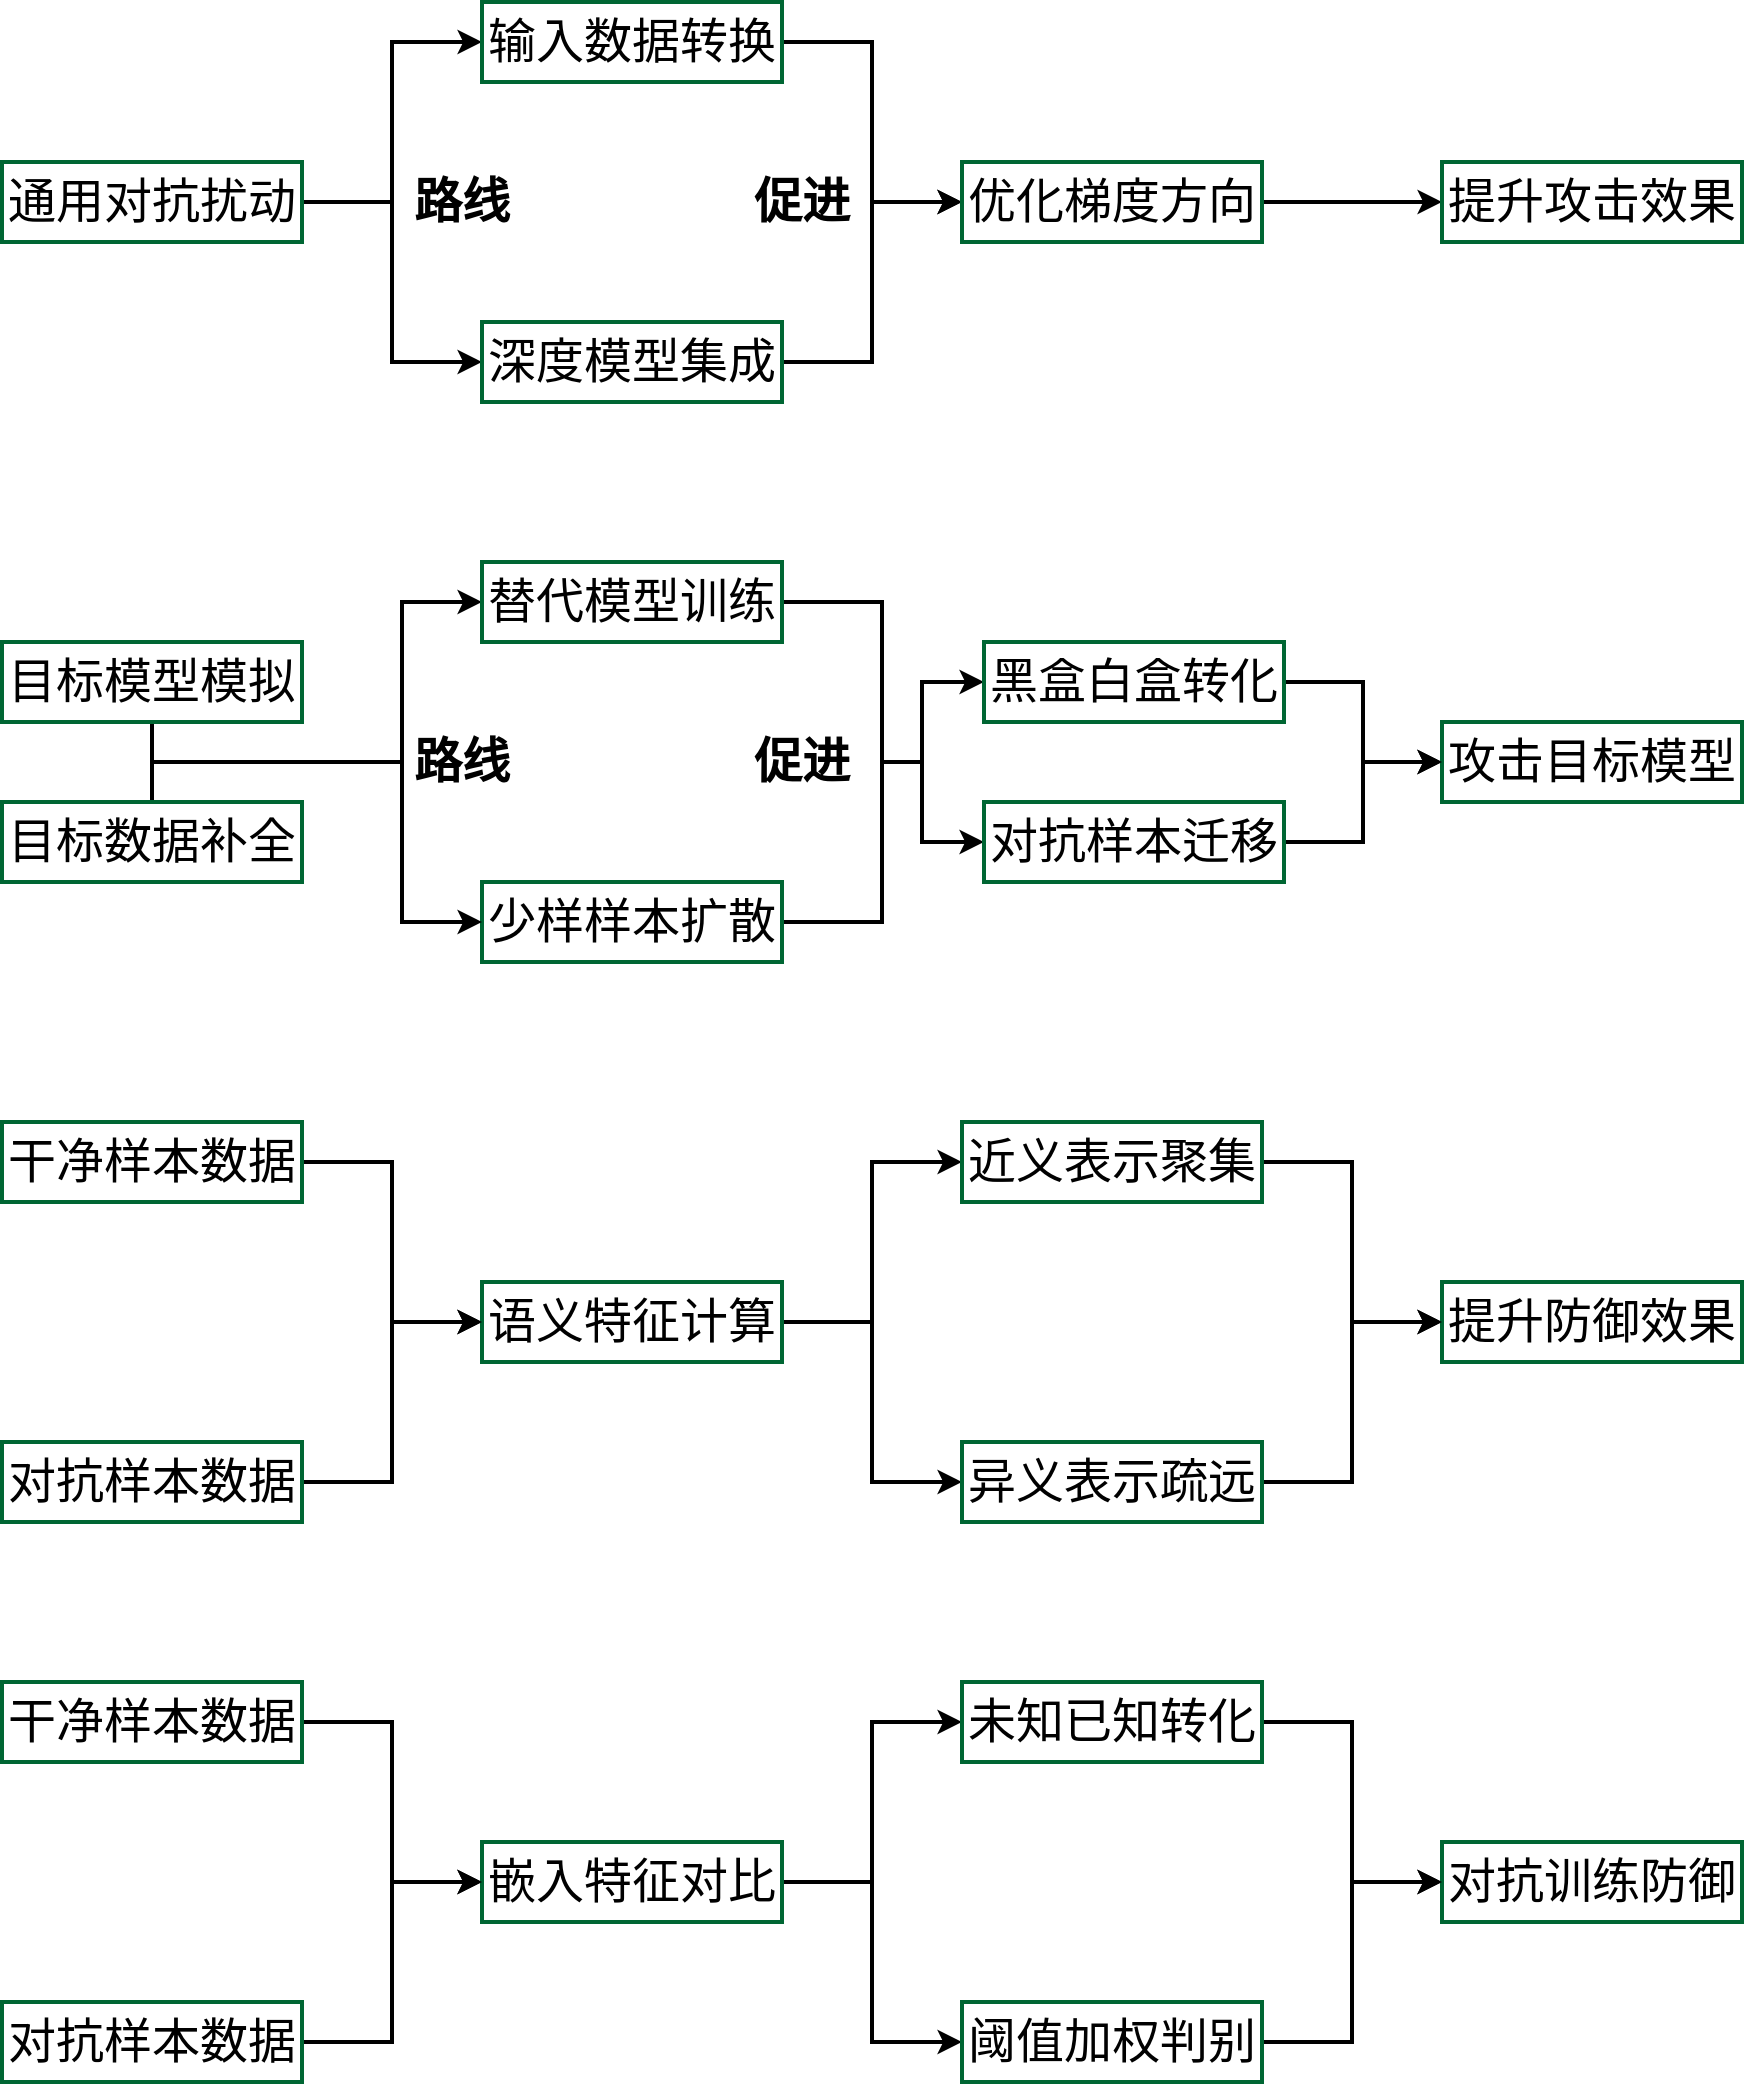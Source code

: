 <mxfile version="24.8.6">
  <diagram name="第 1 页" id="DDxnVz1bjOuHQt86u8dM">
    <mxGraphModel dx="1085" dy="631" grid="1" gridSize="10" guides="1" tooltips="1" connect="1" arrows="1" fold="1" page="1" pageScale="1" pageWidth="827" pageHeight="1169" math="0" shadow="0">
      <root>
        <mxCell id="0" />
        <mxCell id="1" parent="0" />
        <mxCell id="KcOPCWE61-_cXgrTqT9o-6" style="edgeStyle=orthogonalEdgeStyle;rounded=0;orthogonalLoop=1;jettySize=auto;html=1;exitX=1;exitY=0.5;exitDx=0;exitDy=0;entryX=0;entryY=0.5;entryDx=0;entryDy=0;strokeWidth=2;" edge="1" parent="1" source="KcOPCWE61-_cXgrTqT9o-1" target="KcOPCWE61-_cXgrTqT9o-2">
          <mxGeometry relative="1" as="geometry" />
        </mxCell>
        <mxCell id="KcOPCWE61-_cXgrTqT9o-7" style="edgeStyle=orthogonalEdgeStyle;rounded=0;orthogonalLoop=1;jettySize=auto;html=1;exitX=1;exitY=0.5;exitDx=0;exitDy=0;entryX=0;entryY=0.5;entryDx=0;entryDy=0;strokeWidth=2;" edge="1" parent="1" source="KcOPCWE61-_cXgrTqT9o-1" target="KcOPCWE61-_cXgrTqT9o-3">
          <mxGeometry relative="1" as="geometry" />
        </mxCell>
        <mxCell id="KcOPCWE61-_cXgrTqT9o-1" value="&lt;font face=&quot;微软雅黑&quot; style=&quot;font-size: 24px;&quot;&gt;通用对抗扰动&lt;/font&gt;" style="rounded=0;whiteSpace=wrap;html=1;strokeColor=#006633;strokeWidth=2;" vertex="1" parent="1">
          <mxGeometry x="120" y="120" width="150" height="40" as="geometry" />
        </mxCell>
        <mxCell id="KcOPCWE61-_cXgrTqT9o-8" style="edgeStyle=orthogonalEdgeStyle;rounded=0;orthogonalLoop=1;jettySize=auto;html=1;exitX=1;exitY=0.5;exitDx=0;exitDy=0;entryX=0;entryY=0.5;entryDx=0;entryDy=0;strokeWidth=2;" edge="1" parent="1" source="KcOPCWE61-_cXgrTqT9o-2" target="KcOPCWE61-_cXgrTqT9o-4">
          <mxGeometry relative="1" as="geometry" />
        </mxCell>
        <mxCell id="KcOPCWE61-_cXgrTqT9o-2" value="&lt;font face=&quot;微软雅黑&quot; style=&quot;font-size: 24px;&quot;&gt;输入数据转换&lt;/font&gt;" style="rounded=0;whiteSpace=wrap;html=1;strokeColor=#006633;strokeWidth=2;" vertex="1" parent="1">
          <mxGeometry x="360" y="40" width="150" height="40" as="geometry" />
        </mxCell>
        <mxCell id="KcOPCWE61-_cXgrTqT9o-9" style="edgeStyle=orthogonalEdgeStyle;rounded=0;orthogonalLoop=1;jettySize=auto;html=1;exitX=1;exitY=0.5;exitDx=0;exitDy=0;entryX=0;entryY=0.5;entryDx=0;entryDy=0;strokeWidth=2;" edge="1" parent="1" source="KcOPCWE61-_cXgrTqT9o-3" target="KcOPCWE61-_cXgrTqT9o-4">
          <mxGeometry relative="1" as="geometry" />
        </mxCell>
        <mxCell id="KcOPCWE61-_cXgrTqT9o-3" value="&lt;font face=&quot;微软雅黑&quot; style=&quot;font-size: 24px;&quot;&gt;深度模型集成&lt;/font&gt;" style="rounded=0;whiteSpace=wrap;html=1;strokeColor=#006633;strokeWidth=2;" vertex="1" parent="1">
          <mxGeometry x="360" y="200" width="150" height="40" as="geometry" />
        </mxCell>
        <mxCell id="KcOPCWE61-_cXgrTqT9o-10" style="edgeStyle=orthogonalEdgeStyle;rounded=0;orthogonalLoop=1;jettySize=auto;html=1;exitX=1;exitY=0.5;exitDx=0;exitDy=0;strokeWidth=2;" edge="1" parent="1" source="KcOPCWE61-_cXgrTqT9o-4" target="KcOPCWE61-_cXgrTqT9o-5">
          <mxGeometry relative="1" as="geometry" />
        </mxCell>
        <mxCell id="KcOPCWE61-_cXgrTqT9o-4" value="&lt;font face=&quot;微软雅黑&quot; style=&quot;font-size: 24px;&quot;&gt;优化梯度方向&lt;/font&gt;" style="rounded=0;whiteSpace=wrap;html=1;strokeColor=#006633;strokeWidth=2;" vertex="1" parent="1">
          <mxGeometry x="600" y="120" width="150" height="40" as="geometry" />
        </mxCell>
        <mxCell id="KcOPCWE61-_cXgrTqT9o-5" value="&lt;font face=&quot;微软雅黑&quot; style=&quot;font-size: 24px;&quot;&gt;提升攻击效果&lt;/font&gt;" style="rounded=0;whiteSpace=wrap;html=1;strokeColor=#006633;strokeWidth=2;" vertex="1" parent="1">
          <mxGeometry x="840" y="120" width="150" height="40" as="geometry" />
        </mxCell>
        <mxCell id="KcOPCWE61-_cXgrTqT9o-11" value="&lt;font style=&quot;font-size: 24px;&quot; face=&quot;微软雅黑&quot;&gt;&lt;b&gt;路线&lt;/b&gt;&lt;/font&gt;" style="text;html=1;align=center;verticalAlign=middle;whiteSpace=wrap;rounded=0;" vertex="1" parent="1">
          <mxGeometry x="320" y="125" width="60" height="30" as="geometry" />
        </mxCell>
        <mxCell id="KcOPCWE61-_cXgrTqT9o-12" value="&lt;font style=&quot;font-size: 24px;&quot; face=&quot;微软雅黑&quot;&gt;&lt;b&gt;促进&lt;/b&gt;&lt;/font&gt;" style="text;html=1;align=center;verticalAlign=middle;whiteSpace=wrap;rounded=0;" vertex="1" parent="1">
          <mxGeometry x="490" y="125" width="60" height="30" as="geometry" />
        </mxCell>
        <mxCell id="KcOPCWE61-_cXgrTqT9o-28" style="edgeStyle=orthogonalEdgeStyle;rounded=0;orthogonalLoop=1;jettySize=auto;html=1;exitX=0.5;exitY=1;exitDx=0;exitDy=0;entryX=0;entryY=0.5;entryDx=0;entryDy=0;strokeWidth=2;" edge="1" parent="1" source="KcOPCWE61-_cXgrTqT9o-15" target="KcOPCWE61-_cXgrTqT9o-17">
          <mxGeometry relative="1" as="geometry">
            <Array as="points">
              <mxPoint x="195" y="420" />
              <mxPoint x="320" y="420" />
              <mxPoint x="320" y="340" />
            </Array>
          </mxGeometry>
        </mxCell>
        <mxCell id="KcOPCWE61-_cXgrTqT9o-15" value="&lt;font face=&quot;微软雅黑&quot; style=&quot;font-size: 24px;&quot;&gt;目标模型模拟&lt;/font&gt;" style="rounded=0;whiteSpace=wrap;html=1;strokeColor=#006633;strokeWidth=2;" vertex="1" parent="1">
          <mxGeometry x="120" y="360" width="150" height="40" as="geometry" />
        </mxCell>
        <mxCell id="KcOPCWE61-_cXgrTqT9o-30" style="edgeStyle=orthogonalEdgeStyle;rounded=0;orthogonalLoop=1;jettySize=auto;html=1;exitX=1;exitY=0.5;exitDx=0;exitDy=0;entryX=0;entryY=0.5;entryDx=0;entryDy=0;strokeWidth=2;" edge="1" parent="1" source="KcOPCWE61-_cXgrTqT9o-17" target="KcOPCWE61-_cXgrTqT9o-26">
          <mxGeometry relative="1" as="geometry">
            <Array as="points">
              <mxPoint x="560" y="340" />
              <mxPoint x="560" y="420" />
              <mxPoint x="580" y="420" />
              <mxPoint x="580" y="380" />
            </Array>
          </mxGeometry>
        </mxCell>
        <mxCell id="KcOPCWE61-_cXgrTqT9o-17" value="&lt;font face=&quot;微软雅黑&quot; style=&quot;font-size: 24px;&quot;&gt;替代模型训练&lt;/font&gt;" style="rounded=0;whiteSpace=wrap;html=1;strokeColor=#006633;strokeWidth=2;" vertex="1" parent="1">
          <mxGeometry x="360" y="320" width="150" height="40" as="geometry" />
        </mxCell>
        <mxCell id="KcOPCWE61-_cXgrTqT9o-31" style="edgeStyle=orthogonalEdgeStyle;rounded=0;orthogonalLoop=1;jettySize=auto;html=1;exitX=1;exitY=0.5;exitDx=0;exitDy=0;entryX=0;entryY=0.5;entryDx=0;entryDy=0;strokeWidth=2;" edge="1" parent="1" source="KcOPCWE61-_cXgrTqT9o-19" target="KcOPCWE61-_cXgrTqT9o-21">
          <mxGeometry relative="1" as="geometry">
            <Array as="points">
              <mxPoint x="560" y="500" />
              <mxPoint x="560" y="420" />
              <mxPoint x="580" y="420" />
              <mxPoint x="580" y="460" />
            </Array>
          </mxGeometry>
        </mxCell>
        <mxCell id="KcOPCWE61-_cXgrTqT9o-19" value="&lt;font face=&quot;微软雅黑&quot;&gt;&lt;span style=&quot;font-size: 24px;&quot;&gt;少样样本扩散&lt;/span&gt;&lt;/font&gt;" style="rounded=0;whiteSpace=wrap;html=1;strokeColor=#006633;strokeWidth=2;" vertex="1" parent="1">
          <mxGeometry x="360" y="480" width="150" height="40" as="geometry" />
        </mxCell>
        <mxCell id="KcOPCWE61-_cXgrTqT9o-33" style="edgeStyle=orthogonalEdgeStyle;rounded=0;orthogonalLoop=1;jettySize=auto;html=1;exitX=1;exitY=0.5;exitDx=0;exitDy=0;entryX=0;entryY=0.5;entryDx=0;entryDy=0;strokeWidth=2;" edge="1" parent="1" source="KcOPCWE61-_cXgrTqT9o-21" target="KcOPCWE61-_cXgrTqT9o-22">
          <mxGeometry relative="1" as="geometry" />
        </mxCell>
        <mxCell id="KcOPCWE61-_cXgrTqT9o-21" value="&lt;font face=&quot;微软雅黑&quot; style=&quot;font-size: 24px;&quot;&gt;对抗样本迁移&lt;/font&gt;" style="rounded=0;whiteSpace=wrap;html=1;strokeColor=#006633;strokeWidth=2;" vertex="1" parent="1">
          <mxGeometry x="611" y="440" width="150" height="40" as="geometry" />
        </mxCell>
        <mxCell id="KcOPCWE61-_cXgrTqT9o-22" value="&lt;font face=&quot;微软雅黑&quot; style=&quot;font-size: 24px;&quot;&gt;攻击目标模型&lt;/font&gt;" style="rounded=0;whiteSpace=wrap;html=1;strokeColor=#006633;strokeWidth=2;" vertex="1" parent="1">
          <mxGeometry x="840" y="400" width="150" height="40" as="geometry" />
        </mxCell>
        <mxCell id="KcOPCWE61-_cXgrTqT9o-23" value="&lt;font style=&quot;font-size: 24px;&quot; face=&quot;微软雅黑&quot;&gt;&lt;b&gt;路线&lt;/b&gt;&lt;/font&gt;" style="text;html=1;align=center;verticalAlign=middle;whiteSpace=wrap;rounded=0;" vertex="1" parent="1">
          <mxGeometry x="320" y="405" width="60" height="30" as="geometry" />
        </mxCell>
        <mxCell id="KcOPCWE61-_cXgrTqT9o-24" value="&lt;font style=&quot;font-size: 24px;&quot; face=&quot;微软雅黑&quot;&gt;&lt;b&gt;促进&lt;/b&gt;&lt;/font&gt;" style="text;html=1;align=center;verticalAlign=middle;whiteSpace=wrap;rounded=0;" vertex="1" parent="1">
          <mxGeometry x="490" y="405" width="60" height="30" as="geometry" />
        </mxCell>
        <mxCell id="KcOPCWE61-_cXgrTqT9o-29" style="edgeStyle=orthogonalEdgeStyle;rounded=0;orthogonalLoop=1;jettySize=auto;html=1;exitX=0.5;exitY=0;exitDx=0;exitDy=0;entryX=0;entryY=0.5;entryDx=0;entryDy=0;strokeWidth=2;" edge="1" parent="1" source="KcOPCWE61-_cXgrTqT9o-25" target="KcOPCWE61-_cXgrTqT9o-19">
          <mxGeometry relative="1" as="geometry">
            <Array as="points">
              <mxPoint x="195" y="420" />
              <mxPoint x="320" y="420" />
              <mxPoint x="320" y="500" />
            </Array>
          </mxGeometry>
        </mxCell>
        <mxCell id="KcOPCWE61-_cXgrTqT9o-25" value="&lt;font face=&quot;微软雅黑&quot; style=&quot;font-size: 24px;&quot;&gt;目标数据补全&lt;/font&gt;" style="rounded=0;whiteSpace=wrap;html=1;strokeColor=#006633;strokeWidth=2;" vertex="1" parent="1">
          <mxGeometry x="120" y="440" width="150" height="40" as="geometry" />
        </mxCell>
        <mxCell id="KcOPCWE61-_cXgrTqT9o-32" style="edgeStyle=orthogonalEdgeStyle;rounded=0;orthogonalLoop=1;jettySize=auto;html=1;exitX=1;exitY=0.5;exitDx=0;exitDy=0;entryX=0;entryY=0.5;entryDx=0;entryDy=0;strokeWidth=2;" edge="1" parent="1" source="KcOPCWE61-_cXgrTqT9o-26" target="KcOPCWE61-_cXgrTqT9o-22">
          <mxGeometry relative="1" as="geometry" />
        </mxCell>
        <mxCell id="KcOPCWE61-_cXgrTqT9o-26" value="&lt;font face=&quot;微软雅黑&quot; style=&quot;font-size: 24px;&quot;&gt;黑盒白盒转化&lt;/font&gt;" style="rounded=0;whiteSpace=wrap;html=1;strokeColor=#006633;strokeWidth=2;" vertex="1" parent="1">
          <mxGeometry x="611" y="360" width="150" height="40" as="geometry" />
        </mxCell>
        <mxCell id="KcOPCWE61-_cXgrTqT9o-49" style="edgeStyle=orthogonalEdgeStyle;rounded=0;orthogonalLoop=1;jettySize=auto;html=1;exitX=1;exitY=0.5;exitDx=0;exitDy=0;entryX=0;entryY=0.5;entryDx=0;entryDy=0;strokeWidth=2;" edge="1" parent="1" source="KcOPCWE61-_cXgrTqT9o-35" target="KcOPCWE61-_cXgrTqT9o-39">
          <mxGeometry relative="1" as="geometry" />
        </mxCell>
        <mxCell id="KcOPCWE61-_cXgrTqT9o-35" value="&lt;font face=&quot;微软雅黑&quot; style=&quot;font-size: 24px;&quot;&gt;干净样本数据&lt;/font&gt;" style="rounded=0;whiteSpace=wrap;html=1;strokeColor=#006633;strokeWidth=2;" vertex="1" parent="1">
          <mxGeometry x="120" y="600" width="150" height="40" as="geometry" />
        </mxCell>
        <mxCell id="KcOPCWE61-_cXgrTqT9o-51" style="edgeStyle=orthogonalEdgeStyle;rounded=0;orthogonalLoop=1;jettySize=auto;html=1;exitX=1;exitY=0.5;exitDx=0;exitDy=0;entryX=0;entryY=0.5;entryDx=0;entryDy=0;strokeWidth=2;" edge="1" parent="1" source="KcOPCWE61-_cXgrTqT9o-39" target="KcOPCWE61-_cXgrTqT9o-48">
          <mxGeometry relative="1" as="geometry" />
        </mxCell>
        <mxCell id="KcOPCWE61-_cXgrTqT9o-53" style="edgeStyle=orthogonalEdgeStyle;rounded=0;orthogonalLoop=1;jettySize=auto;html=1;exitX=1;exitY=0.5;exitDx=0;exitDy=0;entryX=0;entryY=0.5;entryDx=0;entryDy=0;strokeWidth=2;" edge="1" parent="1" source="KcOPCWE61-_cXgrTqT9o-39" target="KcOPCWE61-_cXgrTqT9o-41">
          <mxGeometry relative="1" as="geometry" />
        </mxCell>
        <mxCell id="KcOPCWE61-_cXgrTqT9o-39" value="&lt;font face=&quot;微软雅黑&quot;&gt;&lt;span style=&quot;font-size: 24px;&quot;&gt;语义特征计算&lt;/span&gt;&lt;/font&gt;" style="rounded=0;whiteSpace=wrap;html=1;strokeColor=#006633;strokeWidth=2;" vertex="1" parent="1">
          <mxGeometry x="360" y="680" width="150" height="40" as="geometry" />
        </mxCell>
        <mxCell id="KcOPCWE61-_cXgrTqT9o-55" style="edgeStyle=orthogonalEdgeStyle;rounded=0;orthogonalLoop=1;jettySize=auto;html=1;exitX=1;exitY=0.5;exitDx=0;exitDy=0;entryX=0;entryY=0.5;entryDx=0;entryDy=0;strokeWidth=2;" edge="1" parent="1" source="KcOPCWE61-_cXgrTqT9o-41" target="KcOPCWE61-_cXgrTqT9o-42">
          <mxGeometry relative="1" as="geometry" />
        </mxCell>
        <mxCell id="KcOPCWE61-_cXgrTqT9o-41" value="&lt;font face=&quot;微软雅黑&quot; style=&quot;font-size: 24px;&quot;&gt;异义表示疏远&lt;/font&gt;" style="rounded=0;whiteSpace=wrap;html=1;strokeColor=#006633;strokeWidth=2;" vertex="1" parent="1">
          <mxGeometry x="600" y="760" width="150" height="40" as="geometry" />
        </mxCell>
        <mxCell id="KcOPCWE61-_cXgrTqT9o-42" value="&lt;font face=&quot;微软雅黑&quot; style=&quot;font-size: 24px;&quot;&gt;提升防御效果&lt;/font&gt;" style="rounded=0;whiteSpace=wrap;html=1;strokeColor=#006633;strokeWidth=2;" vertex="1" parent="1">
          <mxGeometry x="840" y="680" width="150" height="40" as="geometry" />
        </mxCell>
        <mxCell id="KcOPCWE61-_cXgrTqT9o-50" style="edgeStyle=orthogonalEdgeStyle;rounded=0;orthogonalLoop=1;jettySize=auto;html=1;exitX=1;exitY=0.5;exitDx=0;exitDy=0;entryX=0;entryY=0.5;entryDx=0;entryDy=0;strokeWidth=2;" edge="1" parent="1" source="KcOPCWE61-_cXgrTqT9o-46" target="KcOPCWE61-_cXgrTqT9o-39">
          <mxGeometry relative="1" as="geometry" />
        </mxCell>
        <mxCell id="KcOPCWE61-_cXgrTqT9o-46" value="&lt;font face=&quot;微软雅黑&quot; style=&quot;font-size: 24px;&quot;&gt;对抗样本数据&lt;/font&gt;" style="rounded=0;whiteSpace=wrap;html=1;strokeColor=#006633;strokeWidth=2;" vertex="1" parent="1">
          <mxGeometry x="120" y="760" width="150" height="40" as="geometry" />
        </mxCell>
        <mxCell id="KcOPCWE61-_cXgrTqT9o-54" style="edgeStyle=orthogonalEdgeStyle;rounded=0;orthogonalLoop=1;jettySize=auto;html=1;exitX=1;exitY=0.5;exitDx=0;exitDy=0;entryX=0;entryY=0.5;entryDx=0;entryDy=0;strokeWidth=2;" edge="1" parent="1" source="KcOPCWE61-_cXgrTqT9o-48" target="KcOPCWE61-_cXgrTqT9o-42">
          <mxGeometry relative="1" as="geometry" />
        </mxCell>
        <mxCell id="KcOPCWE61-_cXgrTqT9o-48" value="&lt;font face=&quot;微软雅黑&quot;&gt;&lt;span style=&quot;font-size: 24px;&quot;&gt;近义表示聚集&lt;/span&gt;&lt;/font&gt;" style="rounded=0;whiteSpace=wrap;html=1;strokeColor=#006633;strokeWidth=2;" vertex="1" parent="1">
          <mxGeometry x="600" y="600" width="150" height="40" as="geometry" />
        </mxCell>
        <mxCell id="KcOPCWE61-_cXgrTqT9o-56" style="edgeStyle=orthogonalEdgeStyle;rounded=0;orthogonalLoop=1;jettySize=auto;html=1;exitX=1;exitY=0.5;exitDx=0;exitDy=0;entryX=0;entryY=0.5;entryDx=0;entryDy=0;strokeWidth=2;" edge="1" parent="1" source="KcOPCWE61-_cXgrTqT9o-57" target="KcOPCWE61-_cXgrTqT9o-60">
          <mxGeometry relative="1" as="geometry" />
        </mxCell>
        <mxCell id="KcOPCWE61-_cXgrTqT9o-57" value="&lt;font face=&quot;微软雅黑&quot; style=&quot;font-size: 24px;&quot;&gt;干净样本数据&lt;/font&gt;" style="rounded=0;whiteSpace=wrap;html=1;strokeColor=#006633;strokeWidth=2;" vertex="1" parent="1">
          <mxGeometry x="120" y="880" width="150" height="40" as="geometry" />
        </mxCell>
        <mxCell id="KcOPCWE61-_cXgrTqT9o-58" style="edgeStyle=orthogonalEdgeStyle;rounded=0;orthogonalLoop=1;jettySize=auto;html=1;exitX=1;exitY=0.5;exitDx=0;exitDy=0;entryX=0;entryY=0.5;entryDx=0;entryDy=0;strokeWidth=2;" edge="1" parent="1" source="KcOPCWE61-_cXgrTqT9o-60" target="KcOPCWE61-_cXgrTqT9o-67">
          <mxGeometry relative="1" as="geometry" />
        </mxCell>
        <mxCell id="KcOPCWE61-_cXgrTqT9o-59" style="edgeStyle=orthogonalEdgeStyle;rounded=0;orthogonalLoop=1;jettySize=auto;html=1;exitX=1;exitY=0.5;exitDx=0;exitDy=0;entryX=0;entryY=0.5;entryDx=0;entryDy=0;strokeWidth=2;" edge="1" parent="1" source="KcOPCWE61-_cXgrTqT9o-60" target="KcOPCWE61-_cXgrTqT9o-62">
          <mxGeometry relative="1" as="geometry" />
        </mxCell>
        <mxCell id="KcOPCWE61-_cXgrTqT9o-60" value="&lt;font face=&quot;微软雅黑&quot;&gt;&lt;span style=&quot;font-size: 24px;&quot;&gt;嵌入特征对比&lt;/span&gt;&lt;/font&gt;" style="rounded=0;whiteSpace=wrap;html=1;strokeColor=#006633;strokeWidth=2;" vertex="1" parent="1">
          <mxGeometry x="360" y="960" width="150" height="40" as="geometry" />
        </mxCell>
        <mxCell id="KcOPCWE61-_cXgrTqT9o-61" style="edgeStyle=orthogonalEdgeStyle;rounded=0;orthogonalLoop=1;jettySize=auto;html=1;exitX=1;exitY=0.5;exitDx=0;exitDy=0;entryX=0;entryY=0.5;entryDx=0;entryDy=0;strokeWidth=2;" edge="1" parent="1" source="KcOPCWE61-_cXgrTqT9o-62" target="KcOPCWE61-_cXgrTqT9o-63">
          <mxGeometry relative="1" as="geometry" />
        </mxCell>
        <mxCell id="KcOPCWE61-_cXgrTqT9o-62" value="&lt;font face=&quot;微软雅黑&quot; style=&quot;font-size: 24px;&quot;&gt;阈值加权判别&lt;/font&gt;" style="rounded=0;whiteSpace=wrap;html=1;strokeColor=#006633;strokeWidth=2;" vertex="1" parent="1">
          <mxGeometry x="600" y="1040" width="150" height="40" as="geometry" />
        </mxCell>
        <mxCell id="KcOPCWE61-_cXgrTqT9o-63" value="&lt;font face=&quot;微软雅黑&quot; style=&quot;font-size: 24px;&quot;&gt;对抗训练防御&lt;/font&gt;" style="rounded=0;whiteSpace=wrap;html=1;strokeColor=#006633;strokeWidth=2;" vertex="1" parent="1">
          <mxGeometry x="840" y="960" width="150" height="40" as="geometry" />
        </mxCell>
        <mxCell id="KcOPCWE61-_cXgrTqT9o-64" style="edgeStyle=orthogonalEdgeStyle;rounded=0;orthogonalLoop=1;jettySize=auto;html=1;exitX=1;exitY=0.5;exitDx=0;exitDy=0;entryX=0;entryY=0.5;entryDx=0;entryDy=0;strokeWidth=2;" edge="1" parent="1" source="KcOPCWE61-_cXgrTqT9o-65" target="KcOPCWE61-_cXgrTqT9o-60">
          <mxGeometry relative="1" as="geometry" />
        </mxCell>
        <mxCell id="KcOPCWE61-_cXgrTqT9o-65" value="&lt;font face=&quot;微软雅黑&quot; style=&quot;font-size: 24px;&quot;&gt;对抗样本数据&lt;/font&gt;" style="rounded=0;whiteSpace=wrap;html=1;strokeColor=#006633;strokeWidth=2;" vertex="1" parent="1">
          <mxGeometry x="120" y="1040" width="150" height="40" as="geometry" />
        </mxCell>
        <mxCell id="KcOPCWE61-_cXgrTqT9o-66" style="edgeStyle=orthogonalEdgeStyle;rounded=0;orthogonalLoop=1;jettySize=auto;html=1;exitX=1;exitY=0.5;exitDx=0;exitDy=0;entryX=0;entryY=0.5;entryDx=0;entryDy=0;strokeWidth=2;" edge="1" parent="1" source="KcOPCWE61-_cXgrTqT9o-67" target="KcOPCWE61-_cXgrTqT9o-63">
          <mxGeometry relative="1" as="geometry" />
        </mxCell>
        <mxCell id="KcOPCWE61-_cXgrTqT9o-67" value="&lt;font face=&quot;微软雅黑&quot;&gt;&lt;span style=&quot;font-size: 24px;&quot;&gt;未知已知转化&lt;/span&gt;&lt;/font&gt;" style="rounded=0;whiteSpace=wrap;html=1;strokeColor=#006633;strokeWidth=2;" vertex="1" parent="1">
          <mxGeometry x="600" y="880" width="150" height="40" as="geometry" />
        </mxCell>
      </root>
    </mxGraphModel>
  </diagram>
</mxfile>
